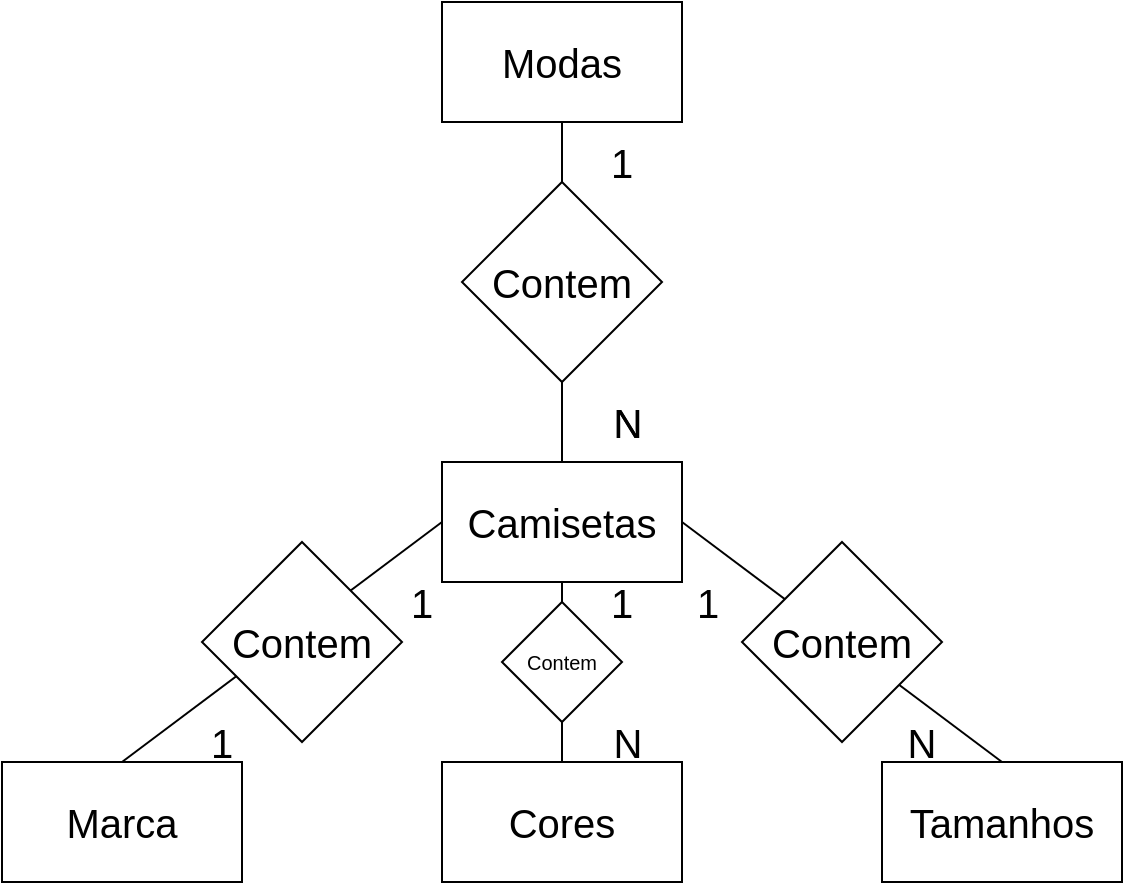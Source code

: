 <mxfile version="10.9.5" type="device"><diagram id="3Ko3m669O4G0FFu3jNTR" name="Conceitual"><mxGraphModel dx="926" dy="628" grid="1" gridSize="10" guides="1" tooltips="1" connect="1" arrows="1" fold="1" page="1" pageScale="1" pageWidth="827" pageHeight="1169" math="0" shadow="0"><root><mxCell id="0"/><mxCell id="1" parent="0"/><mxCell id="oD8uGTa-iY7u1t2pAG17-1" value="&lt;span style=&quot;font-size: 20px&quot;&gt;Modas&lt;/span&gt;" style="rounded=0;whiteSpace=wrap;html=1;" vertex="1" parent="1"><mxGeometry x="320" y="20" width="120" height="60" as="geometry"/></mxCell><mxCell id="oD8uGTa-iY7u1t2pAG17-2" value="&lt;span style=&quot;font-size: 20px&quot;&gt;Camisetas&lt;/span&gt;" style="rounded=0;whiteSpace=wrap;html=1;" vertex="1" parent="1"><mxGeometry x="320" y="250" width="120" height="60" as="geometry"/></mxCell><mxCell id="oD8uGTa-iY7u1t2pAG17-4" value="&lt;font style=&quot;font-size: 20px&quot;&gt;Marca&lt;/font&gt;" style="rounded=0;whiteSpace=wrap;html=1;" vertex="1" parent="1"><mxGeometry x="100" y="400" width="120" height="60" as="geometry"/></mxCell><mxCell id="oD8uGTa-iY7u1t2pAG17-5" value="&lt;font style=&quot;font-size: 20px&quot;&gt;Cores&lt;/font&gt;" style="rounded=0;whiteSpace=wrap;html=1;" vertex="1" parent="1"><mxGeometry x="320" y="400" width="120" height="60" as="geometry"/></mxCell><mxCell id="oD8uGTa-iY7u1t2pAG17-7" value="&lt;span style=&quot;font-size: 20px&quot;&gt;Tamanhos&lt;br&gt;&lt;/span&gt;" style="rounded=0;whiteSpace=wrap;html=1;" vertex="1" parent="1"><mxGeometry x="540" y="400" width="120" height="60" as="geometry"/></mxCell><mxCell id="oD8uGTa-iY7u1t2pAG17-10" value="" style="endArrow=none;html=1;entryX=0.5;entryY=1;entryDx=0;entryDy=0;exitX=0.5;exitY=0;exitDx=0;exitDy=0;" edge="1" parent="1" source="oD8uGTa-iY7u1t2pAG17-9" target="oD8uGTa-iY7u1t2pAG17-1"><mxGeometry width="50" height="50" relative="1" as="geometry"><mxPoint x="350" y="120" as="sourcePoint"/><mxPoint x="400" y="70" as="targetPoint"/></mxGeometry></mxCell><mxCell id="oD8uGTa-iY7u1t2pAG17-9" value="&lt;font style=&quot;font-size: 20px&quot;&gt;Contem&lt;/font&gt;" style="rhombus;whiteSpace=wrap;html=1;" vertex="1" parent="1"><mxGeometry x="330" y="110" width="100" height="100" as="geometry"/></mxCell><mxCell id="oD8uGTa-iY7u1t2pAG17-11" value="" style="endArrow=none;html=1;entryX=0.5;entryY=1;entryDx=0;entryDy=0;exitX=0.5;exitY=0;exitDx=0;exitDy=0;" edge="1" parent="1" source="oD8uGTa-iY7u1t2pAG17-2" target="oD8uGTa-iY7u1t2pAG17-9"><mxGeometry width="50" height="50" relative="1" as="geometry"><mxPoint x="380" y="250" as="sourcePoint"/><mxPoint x="380" y="80" as="targetPoint"/></mxGeometry></mxCell><mxCell id="oD8uGTa-iY7u1t2pAG17-12" value="&lt;span style=&quot;font-size: 20px&quot;&gt;1&lt;/span&gt;" style="text;html=1;strokeColor=none;fillColor=none;align=center;verticalAlign=middle;whiteSpace=wrap;rounded=0;" vertex="1" parent="1"><mxGeometry x="390" y="90" width="40" height="20" as="geometry"/></mxCell><mxCell id="oD8uGTa-iY7u1t2pAG17-13" value="&lt;span style=&quot;font-size: 20px&quot;&gt;N&lt;/span&gt;" style="text;html=1;strokeColor=none;fillColor=none;align=center;verticalAlign=middle;whiteSpace=wrap;rounded=0;" vertex="1" parent="1"><mxGeometry x="393" y="220" width="40" height="20" as="geometry"/></mxCell><mxCell id="oD8uGTa-iY7u1t2pAG17-14" value="" style="endArrow=none;html=1;entryX=0.5;entryY=1;entryDx=0;entryDy=0;exitX=0.5;exitY=0;exitDx=0;exitDy=0;" edge="1" parent="1" source="oD8uGTa-iY7u1t2pAG17-5" target="oD8uGTa-iY7u1t2pAG17-2"><mxGeometry width="50" height="50" relative="1" as="geometry"><mxPoint x="360" y="380" as="sourcePoint"/><mxPoint x="410" y="330" as="targetPoint"/></mxGeometry></mxCell><mxCell id="oD8uGTa-iY7u1t2pAG17-15" value="" style="endArrow=none;html=1;entryX=0;entryY=0.5;entryDx=0;entryDy=0;exitX=0.5;exitY=0;exitDx=0;exitDy=0;" edge="1" parent="1" source="oD8uGTa-iY7u1t2pAG17-4" target="oD8uGTa-iY7u1t2pAG17-2"><mxGeometry width="50" height="50" relative="1" as="geometry"><mxPoint x="210" y="380" as="sourcePoint"/><mxPoint x="260" y="330" as="targetPoint"/></mxGeometry></mxCell><mxCell id="oD8uGTa-iY7u1t2pAG17-16" value="" style="endArrow=none;html=1;entryX=1;entryY=0.5;entryDx=0;entryDy=0;exitX=0.5;exitY=0;exitDx=0;exitDy=0;" edge="1" parent="1" source="oD8uGTa-iY7u1t2pAG17-7" target="oD8uGTa-iY7u1t2pAG17-2"><mxGeometry width="50" height="50" relative="1" as="geometry"><mxPoint x="480" y="360" as="sourcePoint"/><mxPoint x="530" y="310" as="targetPoint"/></mxGeometry></mxCell><mxCell id="oD8uGTa-iY7u1t2pAG17-17" value="&lt;span style=&quot;font-size: 20px&quot;&gt;N&lt;/span&gt;" style="text;html=1;strokeColor=none;fillColor=none;align=center;verticalAlign=middle;whiteSpace=wrap;rounded=0;" vertex="1" parent="1"><mxGeometry x="393" y="220" width="40" height="20" as="geometry"/></mxCell><mxCell id="oD8uGTa-iY7u1t2pAG17-18" value="&lt;font style=&quot;font-size: 20px&quot;&gt;Contem&lt;/font&gt;" style="rhombus;whiteSpace=wrap;html=1;" vertex="1" parent="1"><mxGeometry x="200" y="290" width="100" height="100" as="geometry"/></mxCell><mxCell id="oD8uGTa-iY7u1t2pAG17-23" value="&lt;font style=&quot;font-size: 20px&quot;&gt;Contem&lt;/font&gt;" style="rhombus;whiteSpace=wrap;html=1;" vertex="1" parent="1"><mxGeometry x="470" y="290" width="100" height="100" as="geometry"/></mxCell><mxCell id="oD8uGTa-iY7u1t2pAG17-32" value="&lt;span style=&quot;font-size: 20px&quot;&gt;1&lt;/span&gt;" style="text;html=1;strokeColor=none;fillColor=none;align=center;verticalAlign=middle;whiteSpace=wrap;rounded=0;" vertex="1" parent="1"><mxGeometry x="290" y="310" width="40" height="20" as="geometry"/></mxCell><mxCell id="oD8uGTa-iY7u1t2pAG17-37" value="&lt;font style=&quot;font-size: 10px&quot;&gt;Contem&lt;/font&gt;" style="rhombus;whiteSpace=wrap;html=1;" vertex="1" parent="1"><mxGeometry x="350" y="320" width="60" height="60" as="geometry"/></mxCell><mxCell id="oD8uGTa-iY7u1t2pAG17-41" value="&lt;span style=&quot;font-size: 20px&quot;&gt;N&lt;/span&gt;" style="text;html=1;strokeColor=none;fillColor=none;align=center;verticalAlign=middle;whiteSpace=wrap;rounded=0;" vertex="1" parent="1"><mxGeometry x="540" y="380" width="40" height="20" as="geometry"/></mxCell><mxCell id="oD8uGTa-iY7u1t2pAG17-42" value="&lt;span style=&quot;font-size: 20px&quot;&gt;1&lt;/span&gt;" style="text;html=1;strokeColor=none;fillColor=none;align=center;verticalAlign=middle;whiteSpace=wrap;rounded=0;" vertex="1" parent="1"><mxGeometry x="190" y="380" width="40" height="20" as="geometry"/></mxCell><mxCell id="oD8uGTa-iY7u1t2pAG17-44" value="&lt;span style=&quot;font-size: 20px&quot;&gt;1&lt;/span&gt;" style="text;html=1;strokeColor=none;fillColor=none;align=center;verticalAlign=middle;whiteSpace=wrap;rounded=0;" vertex="1" parent="1"><mxGeometry x="433" y="310" width="40" height="20" as="geometry"/></mxCell><mxCell id="oD8uGTa-iY7u1t2pAG17-45" value="&lt;span style=&quot;font-size: 20px&quot;&gt;1&lt;/span&gt;" style="text;html=1;strokeColor=none;fillColor=none;align=center;verticalAlign=middle;whiteSpace=wrap;rounded=0;" vertex="1" parent="1"><mxGeometry x="390" y="310" width="40" height="20" as="geometry"/></mxCell><mxCell id="oD8uGTa-iY7u1t2pAG17-46" value="&lt;span style=&quot;font-size: 20px&quot;&gt;N&lt;/span&gt;" style="text;html=1;strokeColor=none;fillColor=none;align=center;verticalAlign=middle;whiteSpace=wrap;rounded=0;" vertex="1" parent="1"><mxGeometry x="393" y="380" width="40" height="20" as="geometry"/></mxCell></root></mxGraphModel></diagram><diagram id="ECXvqdMWBRHYtQKXc8tk" name="Logico"><mxGraphModel dx="926" dy="628" grid="1" gridSize="10" guides="1" tooltips="1" connect="1" arrows="1" fold="1" page="1" pageScale="1" pageWidth="827" pageHeight="1169" math="0" shadow="0"><root><mxCell id="3uCMn3KIpbN_seTc40IE-0"/><mxCell id="3uCMn3KIpbN_seTc40IE-1" parent="3uCMn3KIpbN_seTc40IE-0"/><mxCell id="3uCMn3KIpbN_seTc40IE-2" value="Marca" style="swimlane;fontStyle=0;childLayout=stackLayout;horizontal=1;startSize=26;fillColor=#e0e0e0;horizontalStack=0;resizeParent=1;resizeParentMax=0;resizeLast=0;collapsible=1;marginBottom=0;swimlaneFillColor=#ffffff;align=center;fontSize=14;" vertex="1" parent="3uCMn3KIpbN_seTc40IE-1"><mxGeometry x="70" y="230" width="160" height="82" as="geometry"/></mxCell><mxCell id="3uCMn3KIpbN_seTc40IE-3" value="IdMarca: int" style="shape=partialRectangle;top=0;left=0;right=0;bottom=1;align=left;verticalAlign=middle;fillColor=none;spacingLeft=34;spacingRight=4;overflow=hidden;rotatable=0;points=[[0,0.5],[1,0.5]];portConstraint=eastwest;dropTarget=0;fontStyle=5;fontSize=12;" vertex="1" parent="3uCMn3KIpbN_seTc40IE-2"><mxGeometry y="26" width="160" height="30" as="geometry"/></mxCell><mxCell id="3uCMn3KIpbN_seTc40IE-4" value="PK" style="shape=partialRectangle;top=0;left=0;bottom=0;fillColor=none;align=left;verticalAlign=middle;spacingLeft=4;spacingRight=4;overflow=hidden;rotatable=0;points=[];portConstraint=eastwest;part=1;fontSize=12;" vertex="1" connectable="0" parent="3uCMn3KIpbN_seTc40IE-3"><mxGeometry width="30" height="30" as="geometry"/></mxCell><mxCell id="3uCMn3KIpbN_seTc40IE-5" value="NomeMarca: string&#10;" style="shape=partialRectangle;top=0;left=0;right=0;bottom=0;align=left;verticalAlign=top;fillColor=none;spacingLeft=34;spacingRight=4;overflow=hidden;rotatable=0;points=[[0,0.5],[1,0.5]];portConstraint=eastwest;dropTarget=0;fontSize=12;" vertex="1" parent="3uCMn3KIpbN_seTc40IE-2"><mxGeometry y="56" width="160" height="26" as="geometry"/></mxCell><mxCell id="3uCMn3KIpbN_seTc40IE-6" value="" style="shape=partialRectangle;top=0;left=0;bottom=0;fillColor=none;align=left;verticalAlign=top;spacingLeft=4;spacingRight=4;overflow=hidden;rotatable=0;points=[];portConstraint=eastwest;part=1;fontSize=12;" vertex="1" connectable="0" parent="3uCMn3KIpbN_seTc40IE-5"><mxGeometry width="30" height="26" as="geometry"/></mxCell><mxCell id="3uCMn3KIpbN_seTc40IE-15" value="Cores" style="swimlane;fontStyle=0;childLayout=stackLayout;horizontal=1;startSize=26;fillColor=#e0e0e0;horizontalStack=0;resizeParent=1;resizeParentMax=0;resizeLast=0;collapsible=1;marginBottom=0;swimlaneFillColor=#ffffff;align=center;fontSize=14;" vertex="1" parent="3uCMn3KIpbN_seTc40IE-1"><mxGeometry x="320" y="230" width="160" height="82" as="geometry"/></mxCell><mxCell id="3uCMn3KIpbN_seTc40IE-16" value="IdCor: int" style="shape=partialRectangle;top=0;left=0;right=0;bottom=1;align=left;verticalAlign=middle;fillColor=none;spacingLeft=34;spacingRight=4;overflow=hidden;rotatable=0;points=[[0,0.5],[1,0.5]];portConstraint=eastwest;dropTarget=0;fontStyle=5;fontSize=12;" vertex="1" parent="3uCMn3KIpbN_seTc40IE-15"><mxGeometry y="26" width="160" height="30" as="geometry"/></mxCell><mxCell id="3uCMn3KIpbN_seTc40IE-17" value="PK" style="shape=partialRectangle;top=0;left=0;bottom=0;fillColor=none;align=left;verticalAlign=middle;spacingLeft=4;spacingRight=4;overflow=hidden;rotatable=0;points=[];portConstraint=eastwest;part=1;fontSize=12;" vertex="1" connectable="0" parent="3uCMn3KIpbN_seTc40IE-16"><mxGeometry width="30" height="30" as="geometry"/></mxCell><mxCell id="3uCMn3KIpbN_seTc40IE-18" value="Cor: string" style="shape=partialRectangle;top=0;left=0;right=0;bottom=0;align=left;verticalAlign=top;fillColor=none;spacingLeft=34;spacingRight=4;overflow=hidden;rotatable=0;points=[[0,0.5],[1,0.5]];portConstraint=eastwest;dropTarget=0;fontSize=12;" vertex="1" parent="3uCMn3KIpbN_seTc40IE-15"><mxGeometry y="56" width="160" height="26" as="geometry"/></mxCell><mxCell id="3uCMn3KIpbN_seTc40IE-19" value="" style="shape=partialRectangle;top=0;left=0;bottom=0;fillColor=none;align=left;verticalAlign=top;spacingLeft=4;spacingRight=4;overflow=hidden;rotatable=0;points=[];portConstraint=eastwest;part=1;fontSize=12;" vertex="1" connectable="0" parent="3uCMn3KIpbN_seTc40IE-18"><mxGeometry width="30" height="26" as="geometry"/></mxCell><mxCell id="3uCMn3KIpbN_seTc40IE-20" value="Tamanho" style="swimlane;fontStyle=0;childLayout=stackLayout;horizontal=1;startSize=26;fillColor=#e0e0e0;horizontalStack=0;resizeParent=1;resizeParentMax=0;resizeLast=0;collapsible=1;marginBottom=0;swimlaneFillColor=#ffffff;align=center;fontSize=14;" vertex="1" parent="3uCMn3KIpbN_seTc40IE-1"><mxGeometry x="550" y="230" width="160" height="82" as="geometry"/></mxCell><mxCell id="3uCMn3KIpbN_seTc40IE-21" value="IdTamanho: int" style="shape=partialRectangle;top=0;left=0;right=0;bottom=1;align=left;verticalAlign=middle;fillColor=none;spacingLeft=34;spacingRight=4;overflow=hidden;rotatable=0;points=[[0,0.5],[1,0.5]];portConstraint=eastwest;dropTarget=0;fontStyle=5;fontSize=12;" vertex="1" parent="3uCMn3KIpbN_seTc40IE-20"><mxGeometry y="26" width="160" height="30" as="geometry"/></mxCell><mxCell id="3uCMn3KIpbN_seTc40IE-22" value="PK" style="shape=partialRectangle;top=0;left=0;bottom=0;fillColor=none;align=left;verticalAlign=middle;spacingLeft=4;spacingRight=4;overflow=hidden;rotatable=0;points=[];portConstraint=eastwest;part=1;fontSize=12;" vertex="1" connectable="0" parent="3uCMn3KIpbN_seTc40IE-21"><mxGeometry width="30" height="30" as="geometry"/></mxCell><mxCell id="3uCMn3KIpbN_seTc40IE-23" value="Medida: string" style="shape=partialRectangle;top=0;left=0;right=0;bottom=0;align=left;verticalAlign=top;fillColor=none;spacingLeft=34;spacingRight=4;overflow=hidden;rotatable=0;points=[[0,0.5],[1,0.5]];portConstraint=eastwest;dropTarget=0;fontSize=12;" vertex="1" parent="3uCMn3KIpbN_seTc40IE-20"><mxGeometry y="56" width="160" height="26" as="geometry"/></mxCell><mxCell id="3uCMn3KIpbN_seTc40IE-24" value="" style="shape=partialRectangle;top=0;left=0;bottom=0;fillColor=none;align=left;verticalAlign=top;spacingLeft=4;spacingRight=4;overflow=hidden;rotatable=0;points=[];portConstraint=eastwest;part=1;fontSize=12;" vertex="1" connectable="0" parent="3uCMn3KIpbN_seTc40IE-23"><mxGeometry width="30" height="26" as="geometry"/></mxCell><mxCell id="3uCMn3KIpbN_seTc40IE-25" value="Camisetas" style="swimlane;fontStyle=0;childLayout=stackLayout;horizontal=1;startSize=26;fillColor=#e0e0e0;horizontalStack=0;resizeParent=1;resizeParentMax=0;resizeLast=0;collapsible=1;marginBottom=0;swimlaneFillColor=#ffffff;align=center;fontSize=14;" vertex="1" parent="3uCMn3KIpbN_seTc40IE-1"><mxGeometry x="320" y="40" width="160" height="134" as="geometry"/></mxCell><mxCell id="3uCMn3KIpbN_seTc40IE-26" value="IdCamiseta: int" style="shape=partialRectangle;top=0;left=0;right=0;bottom=1;align=left;verticalAlign=middle;fillColor=none;spacingLeft=34;spacingRight=4;overflow=hidden;rotatable=0;points=[[0,0.5],[1,0.5]];portConstraint=eastwest;dropTarget=0;fontStyle=5;fontSize=12;" vertex="1" parent="3uCMn3KIpbN_seTc40IE-25"><mxGeometry y="26" width="160" height="30" as="geometry"/></mxCell><mxCell id="3uCMn3KIpbN_seTc40IE-27" value="PK" style="shape=partialRectangle;top=0;left=0;bottom=0;fillColor=none;align=left;verticalAlign=middle;spacingLeft=4;spacingRight=4;overflow=hidden;rotatable=0;points=[];portConstraint=eastwest;part=1;fontSize=12;" vertex="1" connectable="0" parent="3uCMn3KIpbN_seTc40IE-26"><mxGeometry width="30" height="30" as="geometry"/></mxCell><mxCell id="3uCMn3KIpbN_seTc40IE-28" value="IdMarca: int" style="shape=partialRectangle;top=0;left=0;right=0;bottom=0;align=left;verticalAlign=top;fillColor=none;spacingLeft=34;spacingRight=4;overflow=hidden;rotatable=0;points=[[0,0.5],[1,0.5]];portConstraint=eastwest;dropTarget=0;fontSize=12;" vertex="1" parent="3uCMn3KIpbN_seTc40IE-25"><mxGeometry y="56" width="160" height="26" as="geometry"/></mxCell><mxCell id="3uCMn3KIpbN_seTc40IE-29" value="FK" style="shape=partialRectangle;top=0;left=0;bottom=0;fillColor=none;align=left;verticalAlign=top;spacingLeft=4;spacingRight=4;overflow=hidden;rotatable=0;points=[];portConstraint=eastwest;part=1;fontSize=12;" vertex="1" connectable="0" parent="3uCMn3KIpbN_seTc40IE-28"><mxGeometry width="30" height="26" as="geometry"/></mxCell><mxCell id="3uCMn3KIpbN_seTc40IE-30" value="IdCor: int" style="shape=partialRectangle;top=0;left=0;right=0;bottom=0;align=left;verticalAlign=top;fillColor=none;spacingLeft=34;spacingRight=4;overflow=hidden;rotatable=0;points=[[0,0.5],[1,0.5]];portConstraint=eastwest;dropTarget=0;fontSize=12;" vertex="1" parent="3uCMn3KIpbN_seTc40IE-25"><mxGeometry y="82" width="160" height="26" as="geometry"/></mxCell><mxCell id="3uCMn3KIpbN_seTc40IE-31" value="FK" style="shape=partialRectangle;top=0;left=0;bottom=0;fillColor=none;align=left;verticalAlign=top;spacingLeft=4;spacingRight=4;overflow=hidden;rotatable=0;points=[];portConstraint=eastwest;part=1;fontSize=12;" vertex="1" connectable="0" parent="3uCMn3KIpbN_seTc40IE-30"><mxGeometry width="30" height="26" as="geometry"/></mxCell><mxCell id="3uCMn3KIpbN_seTc40IE-32" value="IdTamanho: int" style="shape=partialRectangle;top=0;left=0;right=0;bottom=0;align=left;verticalAlign=top;fillColor=none;spacingLeft=34;spacingRight=4;overflow=hidden;rotatable=0;points=[[0,0.5],[1,0.5]];portConstraint=eastwest;dropTarget=0;fontSize=12;" vertex="1" parent="3uCMn3KIpbN_seTc40IE-25"><mxGeometry y="108" width="160" height="26" as="geometry"/></mxCell><mxCell id="3uCMn3KIpbN_seTc40IE-33" value="FK" style="shape=partialRectangle;top=0;left=0;bottom=0;fillColor=none;align=left;verticalAlign=top;spacingLeft=4;spacingRight=4;overflow=hidden;rotatable=0;points=[];portConstraint=eastwest;part=1;fontSize=12;" vertex="1" connectable="0" parent="3uCMn3KIpbN_seTc40IE-32"><mxGeometry width="30" height="26" as="geometry"/></mxCell><mxCell id="3uCMn3KIpbN_seTc40IE-36" value="" style="endArrow=none;html=1;entryX=0;entryY=0.5;entryDx=0;entryDy=0;exitX=0.5;exitY=0;exitDx=0;exitDy=0;" edge="1" parent="3uCMn3KIpbN_seTc40IE-1" source="3uCMn3KIpbN_seTc40IE-2" target="3uCMn3KIpbN_seTc40IE-28"><mxGeometry width="50" height="50" relative="1" as="geometry"><mxPoint x="230" y="150" as="sourcePoint"/><mxPoint x="280" y="100" as="targetPoint"/></mxGeometry></mxCell><mxCell id="3uCMn3KIpbN_seTc40IE-37" value="" style="endArrow=none;html=1;entryX=0;entryY=0.5;entryDx=0;entryDy=0;" edge="1" parent="3uCMn3KIpbN_seTc40IE-1" target="3uCMn3KIpbN_seTc40IE-30"><mxGeometry width="50" height="50" relative="1" as="geometry"><mxPoint x="400" y="230" as="sourcePoint"/><mxPoint x="290" y="200" as="targetPoint"/><Array as="points"><mxPoint x="400" y="210"/><mxPoint x="380" y="210"/><mxPoint x="290" y="210"/><mxPoint x="290" y="135"/></Array></mxGeometry></mxCell><mxCell id="3uCMn3KIpbN_seTc40IE-39" value="" style="endArrow=none;html=1;exitX=0.5;exitY=0;exitDx=0;exitDy=0;entryX=1;entryY=0.5;entryDx=0;entryDy=0;" edge="1" parent="3uCMn3KIpbN_seTc40IE-1" source="3uCMn3KIpbN_seTc40IE-20" target="3uCMn3KIpbN_seTc40IE-32"><mxGeometry width="50" height="50" relative="1" as="geometry"><mxPoint x="1000" y="230" as="sourcePoint"/><mxPoint x="580" y="150" as="targetPoint"/><Array as="points"><mxPoint x="630" y="160"/></Array></mxGeometry></mxCell></root></mxGraphModel></diagram></mxfile>